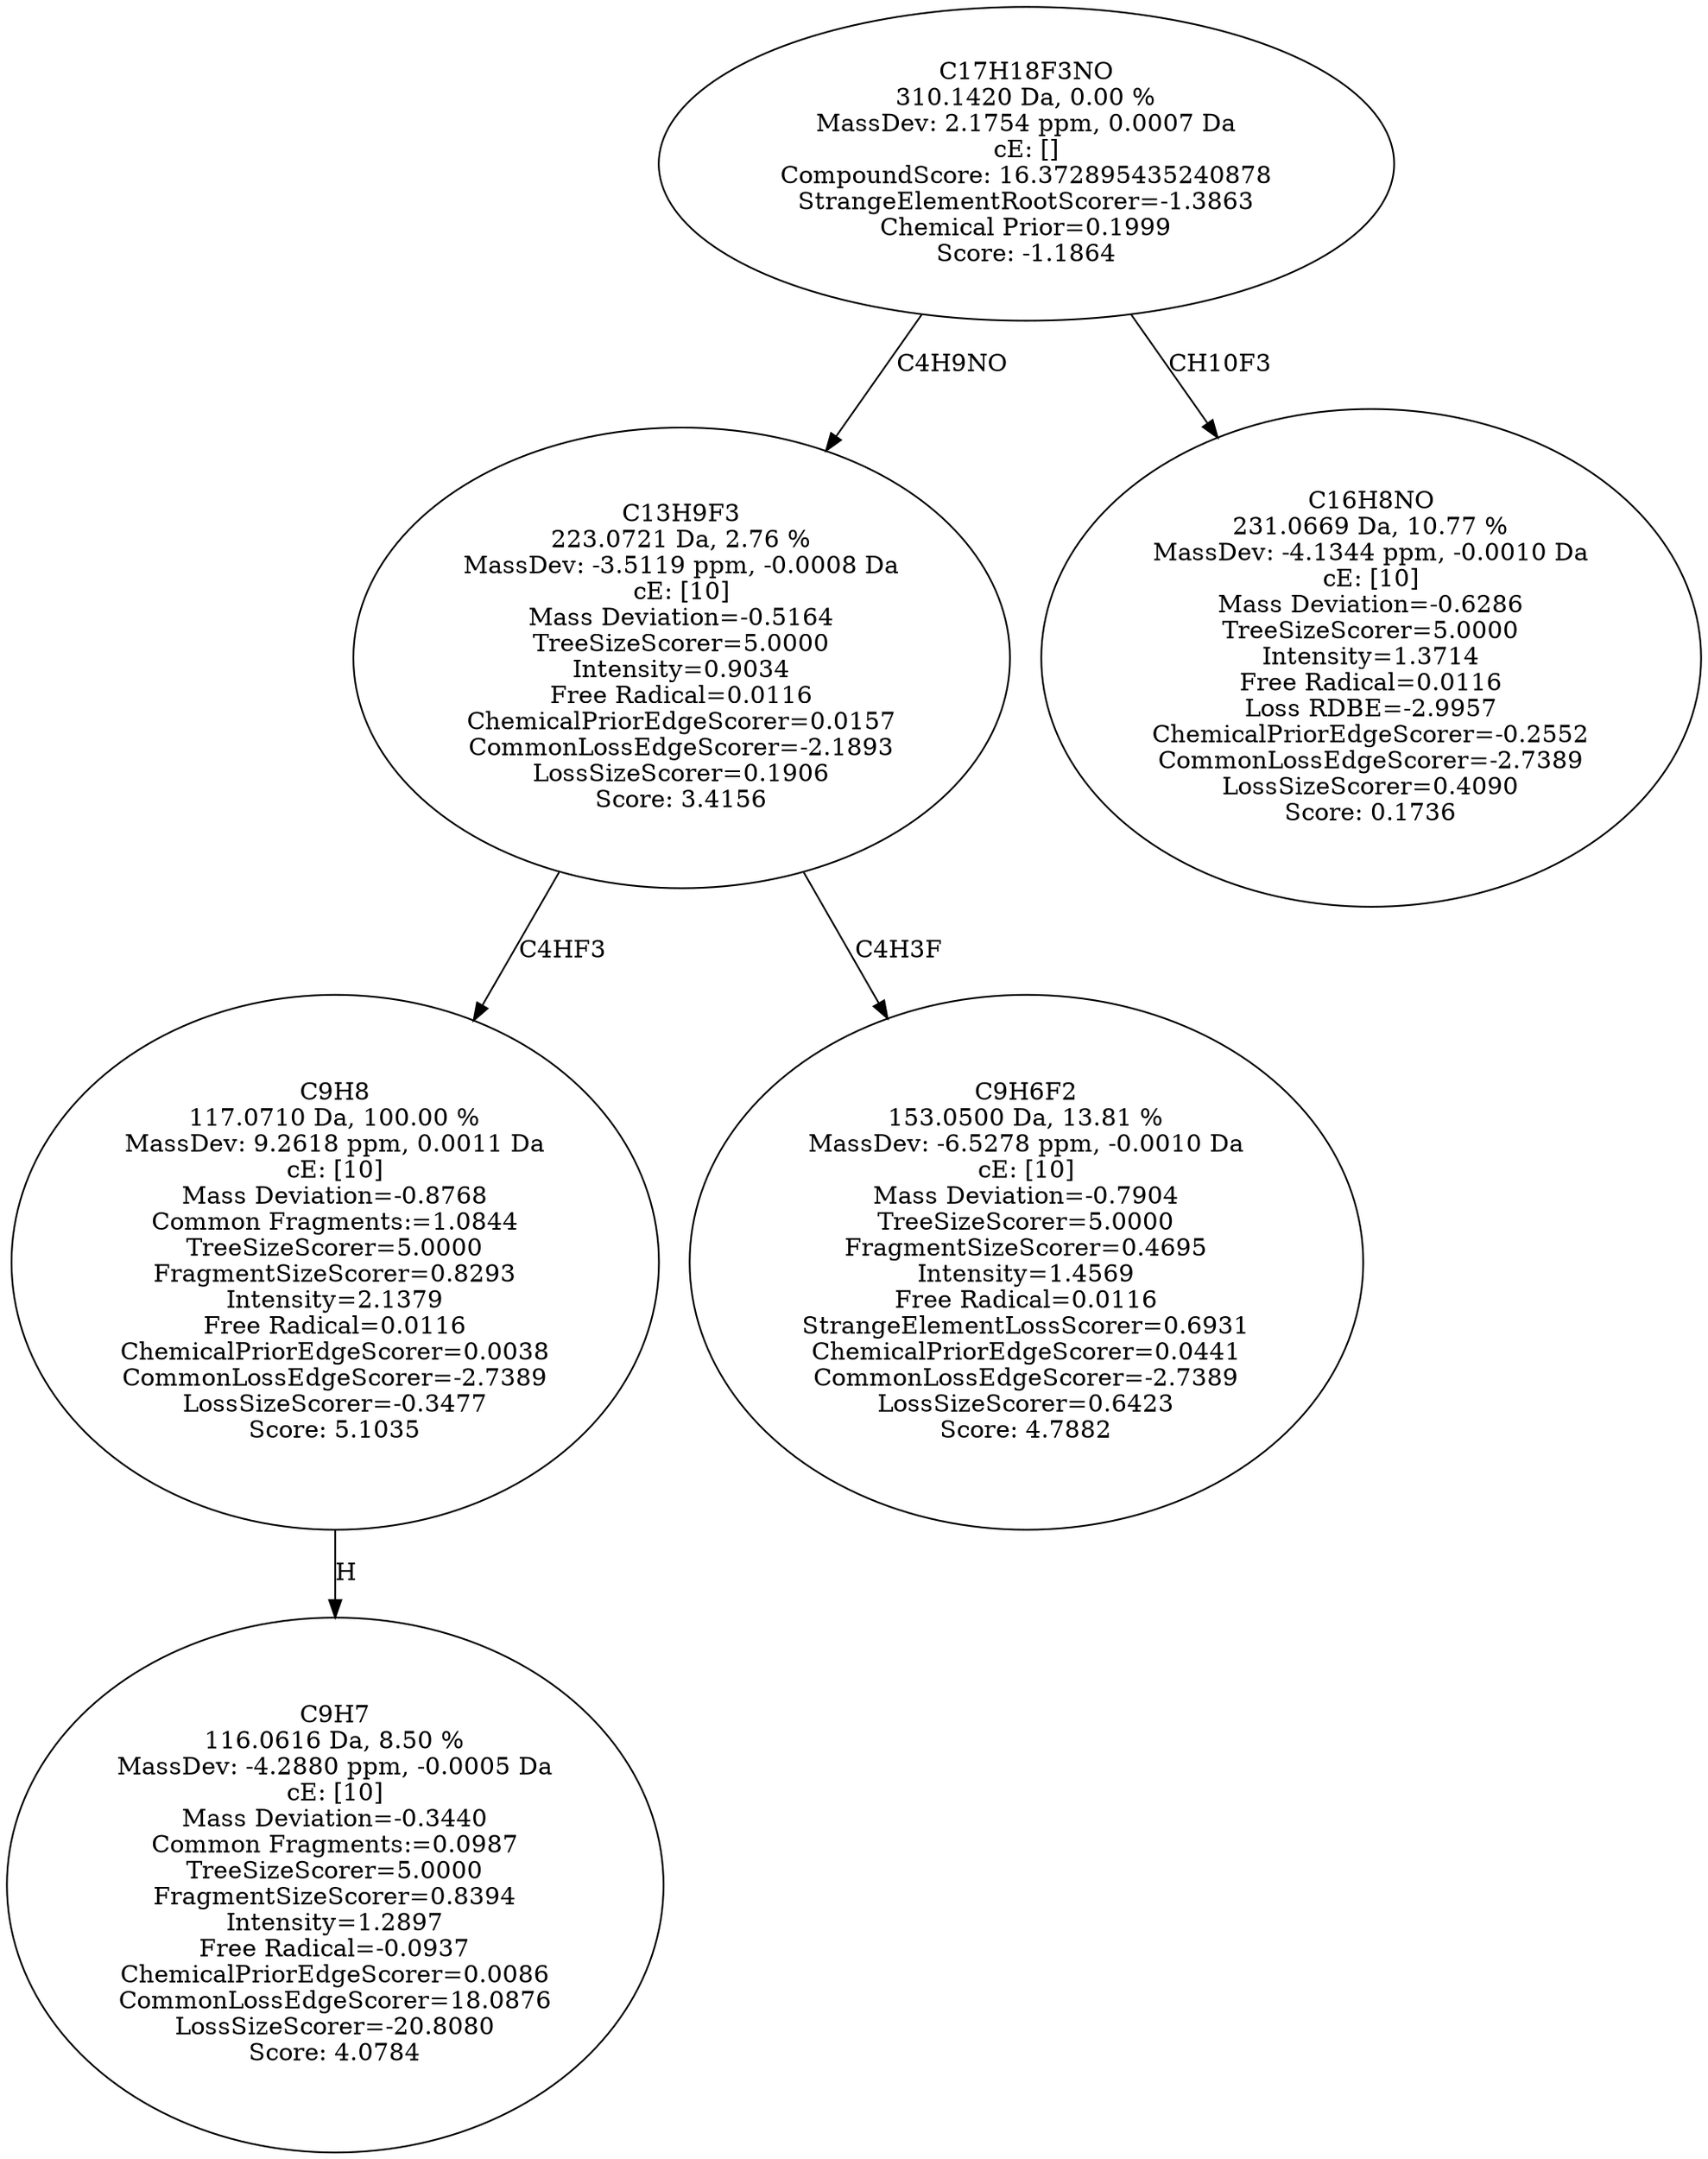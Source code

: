 strict digraph {
v1 [label="C9H7\n116.0616 Da, 8.50 %\nMassDev: -4.2880 ppm, -0.0005 Da\ncE: [10]\nMass Deviation=-0.3440\nCommon Fragments:=0.0987\nTreeSizeScorer=5.0000\nFragmentSizeScorer=0.8394\nIntensity=1.2897\nFree Radical=-0.0937\nChemicalPriorEdgeScorer=0.0086\nCommonLossEdgeScorer=18.0876\nLossSizeScorer=-20.8080\nScore: 4.0784"];
v2 [label="C9H8\n117.0710 Da, 100.00 %\nMassDev: 9.2618 ppm, 0.0011 Da\ncE: [10]\nMass Deviation=-0.8768\nCommon Fragments:=1.0844\nTreeSizeScorer=5.0000\nFragmentSizeScorer=0.8293\nIntensity=2.1379\nFree Radical=0.0116\nChemicalPriorEdgeScorer=0.0038\nCommonLossEdgeScorer=-2.7389\nLossSizeScorer=-0.3477\nScore: 5.1035"];
v3 [label="C9H6F2\n153.0500 Da, 13.81 %\nMassDev: -6.5278 ppm, -0.0010 Da\ncE: [10]\nMass Deviation=-0.7904\nTreeSizeScorer=5.0000\nFragmentSizeScorer=0.4695\nIntensity=1.4569\nFree Radical=0.0116\nStrangeElementLossScorer=0.6931\nChemicalPriorEdgeScorer=0.0441\nCommonLossEdgeScorer=-2.7389\nLossSizeScorer=0.6423\nScore: 4.7882"];
v4 [label="C13H9F3\n223.0721 Da, 2.76 %\nMassDev: -3.5119 ppm, -0.0008 Da\ncE: [10]\nMass Deviation=-0.5164\nTreeSizeScorer=5.0000\nIntensity=0.9034\nFree Radical=0.0116\nChemicalPriorEdgeScorer=0.0157\nCommonLossEdgeScorer=-2.1893\nLossSizeScorer=0.1906\nScore: 3.4156"];
v5 [label="C16H8NO\n231.0669 Da, 10.77 %\nMassDev: -4.1344 ppm, -0.0010 Da\ncE: [10]\nMass Deviation=-0.6286\nTreeSizeScorer=5.0000\nIntensity=1.3714\nFree Radical=0.0116\nLoss RDBE=-2.9957\nChemicalPriorEdgeScorer=-0.2552\nCommonLossEdgeScorer=-2.7389\nLossSizeScorer=0.4090\nScore: 0.1736"];
v6 [label="C17H18F3NO\n310.1420 Da, 0.00 %\nMassDev: 2.1754 ppm, 0.0007 Da\ncE: []\nCompoundScore: 16.372895435240878\nStrangeElementRootScorer=-1.3863\nChemical Prior=0.1999\nScore: -1.1864"];
v2 -> v1 [label="H"];
v4 -> v2 [label="C4HF3"];
v4 -> v3 [label="C4H3F"];
v6 -> v4 [label="C4H9NO"];
v6 -> v5 [label="CH10F3"];
}